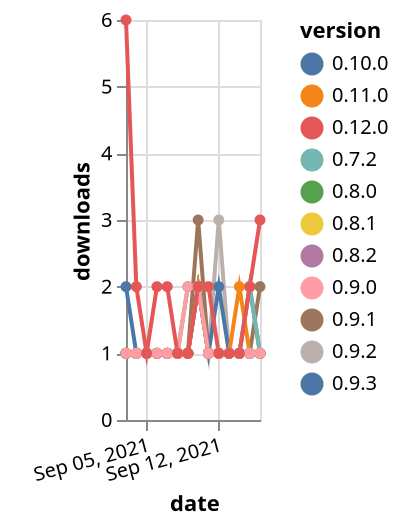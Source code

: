 {"$schema": "https://vega.github.io/schema/vega-lite/v5.json", "description": "A simple bar chart with embedded data.", "data": {"values": [{"date": "2021-09-03", "total": 309, "delta": 1, "version": "0.9.2"}, {"date": "2021-09-04", "total": 310, "delta": 1, "version": "0.9.2"}, {"date": "2021-09-05", "total": 311, "delta": 1, "version": "0.9.2"}, {"date": "2021-09-06", "total": 312, "delta": 1, "version": "0.9.2"}, {"date": "2021-09-07", "total": 313, "delta": 1, "version": "0.9.2"}, {"date": "2021-09-08", "total": 314, "delta": 1, "version": "0.9.2"}, {"date": "2021-09-09", "total": 315, "delta": 1, "version": "0.9.2"}, {"date": "2021-09-10", "total": 317, "delta": 2, "version": "0.9.2"}, {"date": "2021-09-11", "total": 318, "delta": 1, "version": "0.9.2"}, {"date": "2021-09-12", "total": 321, "delta": 3, "version": "0.9.2"}, {"date": "2021-09-13", "total": 322, "delta": 1, "version": "0.9.2"}, {"date": "2021-09-14", "total": 323, "delta": 1, "version": "0.9.2"}, {"date": "2021-09-15", "total": 324, "delta": 1, "version": "0.9.2"}, {"date": "2021-09-16", "total": 325, "delta": 1, "version": "0.9.2"}, {"date": "2021-09-03", "total": 162, "delta": 1, "version": "0.8.1"}, {"date": "2021-09-04", "total": 163, "delta": 1, "version": "0.8.1"}, {"date": "2021-09-05", "total": 164, "delta": 1, "version": "0.8.1"}, {"date": "2021-09-06", "total": 165, "delta": 1, "version": "0.8.1"}, {"date": "2021-09-07", "total": 166, "delta": 1, "version": "0.8.1"}, {"date": "2021-09-08", "total": 167, "delta": 1, "version": "0.8.1"}, {"date": "2021-09-09", "total": 168, "delta": 1, "version": "0.8.1"}, {"date": "2021-09-10", "total": 170, "delta": 2, "version": "0.8.1"}, {"date": "2021-09-11", "total": 171, "delta": 1, "version": "0.8.1"}, {"date": "2021-09-12", "total": 172, "delta": 1, "version": "0.8.1"}, {"date": "2021-09-13", "total": 173, "delta": 1, "version": "0.8.1"}, {"date": "2021-09-14", "total": 174, "delta": 1, "version": "0.8.1"}, {"date": "2021-09-15", "total": 176, "delta": 2, "version": "0.8.1"}, {"date": "2021-09-16", "total": 177, "delta": 1, "version": "0.8.1"}, {"date": "2021-09-03", "total": 269, "delta": 1, "version": "0.8.2"}, {"date": "2021-09-04", "total": 270, "delta": 1, "version": "0.8.2"}, {"date": "2021-09-05", "total": 271, "delta": 1, "version": "0.8.2"}, {"date": "2021-09-06", "total": 272, "delta": 1, "version": "0.8.2"}, {"date": "2021-09-07", "total": 273, "delta": 1, "version": "0.8.2"}, {"date": "2021-09-08", "total": 274, "delta": 1, "version": "0.8.2"}, {"date": "2021-09-09", "total": 275, "delta": 1, "version": "0.8.2"}, {"date": "2021-09-10", "total": 277, "delta": 2, "version": "0.8.2"}, {"date": "2021-09-11", "total": 278, "delta": 1, "version": "0.8.2"}, {"date": "2021-09-12", "total": 279, "delta": 1, "version": "0.8.2"}, {"date": "2021-09-13", "total": 280, "delta": 1, "version": "0.8.2"}, {"date": "2021-09-14", "total": 281, "delta": 1, "version": "0.8.2"}, {"date": "2021-09-15", "total": 283, "delta": 2, "version": "0.8.2"}, {"date": "2021-09-16", "total": 284, "delta": 1, "version": "0.8.2"}, {"date": "2021-09-03", "total": 130, "delta": 2, "version": "0.10.0"}, {"date": "2021-09-04", "total": 131, "delta": 1, "version": "0.10.0"}, {"date": "2021-09-05", "total": 132, "delta": 1, "version": "0.10.0"}, {"date": "2021-09-06", "total": 133, "delta": 1, "version": "0.10.0"}, {"date": "2021-09-07", "total": 134, "delta": 1, "version": "0.10.0"}, {"date": "2021-09-08", "total": 135, "delta": 1, "version": "0.10.0"}, {"date": "2021-09-09", "total": 136, "delta": 1, "version": "0.10.0"}, {"date": "2021-09-10", "total": 138, "delta": 2, "version": "0.10.0"}, {"date": "2021-09-11", "total": 139, "delta": 1, "version": "0.10.0"}, {"date": "2021-09-12", "total": 140, "delta": 1, "version": "0.10.0"}, {"date": "2021-09-13", "total": 141, "delta": 1, "version": "0.10.0"}, {"date": "2021-09-14", "total": 142, "delta": 1, "version": "0.10.0"}, {"date": "2021-09-15", "total": 143, "delta": 1, "version": "0.10.0"}, {"date": "2021-09-16", "total": 144, "delta": 1, "version": "0.10.0"}, {"date": "2021-09-03", "total": 168, "delta": 1, "version": "0.9.1"}, {"date": "2021-09-04", "total": 169, "delta": 1, "version": "0.9.1"}, {"date": "2021-09-05", "total": 170, "delta": 1, "version": "0.9.1"}, {"date": "2021-09-06", "total": 171, "delta": 1, "version": "0.9.1"}, {"date": "2021-09-07", "total": 172, "delta": 1, "version": "0.9.1"}, {"date": "2021-09-08", "total": 173, "delta": 1, "version": "0.9.1"}, {"date": "2021-09-09", "total": 174, "delta": 1, "version": "0.9.1"}, {"date": "2021-09-10", "total": 177, "delta": 3, "version": "0.9.1"}, {"date": "2021-09-11", "total": 178, "delta": 1, "version": "0.9.1"}, {"date": "2021-09-12", "total": 179, "delta": 1, "version": "0.9.1"}, {"date": "2021-09-13", "total": 180, "delta": 1, "version": "0.9.1"}, {"date": "2021-09-14", "total": 181, "delta": 1, "version": "0.9.1"}, {"date": "2021-09-15", "total": 182, "delta": 1, "version": "0.9.1"}, {"date": "2021-09-16", "total": 184, "delta": 2, "version": "0.9.1"}, {"date": "2021-09-03", "total": 163, "delta": 1, "version": "0.8.0"}, {"date": "2021-09-04", "total": 164, "delta": 1, "version": "0.8.0"}, {"date": "2021-09-05", "total": 165, "delta": 1, "version": "0.8.0"}, {"date": "2021-09-06", "total": 166, "delta": 1, "version": "0.8.0"}, {"date": "2021-09-07", "total": 167, "delta": 1, "version": "0.8.0"}, {"date": "2021-09-08", "total": 168, "delta": 1, "version": "0.8.0"}, {"date": "2021-09-09", "total": 170, "delta": 2, "version": "0.8.0"}, {"date": "2021-09-10", "total": 172, "delta": 2, "version": "0.8.0"}, {"date": "2021-09-11", "total": 173, "delta": 1, "version": "0.8.0"}, {"date": "2021-09-12", "total": 174, "delta": 1, "version": "0.8.0"}, {"date": "2021-09-13", "total": 175, "delta": 1, "version": "0.8.0"}, {"date": "2021-09-14", "total": 176, "delta": 1, "version": "0.8.0"}, {"date": "2021-09-15", "total": 177, "delta": 1, "version": "0.8.0"}, {"date": "2021-09-16", "total": 178, "delta": 1, "version": "0.8.0"}, {"date": "2021-09-03", "total": 180, "delta": 1, "version": "0.7.2"}, {"date": "2021-09-04", "total": 181, "delta": 1, "version": "0.7.2"}, {"date": "2021-09-05", "total": 182, "delta": 1, "version": "0.7.2"}, {"date": "2021-09-06", "total": 183, "delta": 1, "version": "0.7.2"}, {"date": "2021-09-07", "total": 184, "delta": 1, "version": "0.7.2"}, {"date": "2021-09-08", "total": 185, "delta": 1, "version": "0.7.2"}, {"date": "2021-09-09", "total": 186, "delta": 1, "version": "0.7.2"}, {"date": "2021-09-10", "total": 188, "delta": 2, "version": "0.7.2"}, {"date": "2021-09-11", "total": 189, "delta": 1, "version": "0.7.2"}, {"date": "2021-09-12", "total": 190, "delta": 1, "version": "0.7.2"}, {"date": "2021-09-13", "total": 191, "delta": 1, "version": "0.7.2"}, {"date": "2021-09-14", "total": 192, "delta": 1, "version": "0.7.2"}, {"date": "2021-09-15", "total": 194, "delta": 2, "version": "0.7.2"}, {"date": "2021-09-16", "total": 195, "delta": 1, "version": "0.7.2"}, {"date": "2021-09-03", "total": 161, "delta": 1, "version": "0.9.3"}, {"date": "2021-09-04", "total": 162, "delta": 1, "version": "0.9.3"}, {"date": "2021-09-05", "total": 163, "delta": 1, "version": "0.9.3"}, {"date": "2021-09-06", "total": 164, "delta": 1, "version": "0.9.3"}, {"date": "2021-09-07", "total": 165, "delta": 1, "version": "0.9.3"}, {"date": "2021-09-08", "total": 166, "delta": 1, "version": "0.9.3"}, {"date": "2021-09-09", "total": 167, "delta": 1, "version": "0.9.3"}, {"date": "2021-09-10", "total": 169, "delta": 2, "version": "0.9.3"}, {"date": "2021-09-11", "total": 170, "delta": 1, "version": "0.9.3"}, {"date": "2021-09-12", "total": 172, "delta": 2, "version": "0.9.3"}, {"date": "2021-09-13", "total": 173, "delta": 1, "version": "0.9.3"}, {"date": "2021-09-14", "total": 174, "delta": 1, "version": "0.9.3"}, {"date": "2021-09-15", "total": 175, "delta": 1, "version": "0.9.3"}, {"date": "2021-09-16", "total": 176, "delta": 1, "version": "0.9.3"}, {"date": "2021-09-03", "total": 129, "delta": 1, "version": "0.11.0"}, {"date": "2021-09-04", "total": 130, "delta": 1, "version": "0.11.0"}, {"date": "2021-09-05", "total": 131, "delta": 1, "version": "0.11.0"}, {"date": "2021-09-06", "total": 132, "delta": 1, "version": "0.11.0"}, {"date": "2021-09-07", "total": 133, "delta": 1, "version": "0.11.0"}, {"date": "2021-09-08", "total": 134, "delta": 1, "version": "0.11.0"}, {"date": "2021-09-09", "total": 135, "delta": 1, "version": "0.11.0"}, {"date": "2021-09-10", "total": 137, "delta": 2, "version": "0.11.0"}, {"date": "2021-09-11", "total": 138, "delta": 1, "version": "0.11.0"}, {"date": "2021-09-12", "total": 139, "delta": 1, "version": "0.11.0"}, {"date": "2021-09-13", "total": 140, "delta": 1, "version": "0.11.0"}, {"date": "2021-09-14", "total": 142, "delta": 2, "version": "0.11.0"}, {"date": "2021-09-15", "total": 143, "delta": 1, "version": "0.11.0"}, {"date": "2021-09-16", "total": 144, "delta": 1, "version": "0.11.0"}, {"date": "2021-09-03", "total": 161, "delta": 1, "version": "0.9.0"}, {"date": "2021-09-04", "total": 162, "delta": 1, "version": "0.9.0"}, {"date": "2021-09-05", "total": 163, "delta": 1, "version": "0.9.0"}, {"date": "2021-09-06", "total": 164, "delta": 1, "version": "0.9.0"}, {"date": "2021-09-07", "total": 165, "delta": 1, "version": "0.9.0"}, {"date": "2021-09-08", "total": 166, "delta": 1, "version": "0.9.0"}, {"date": "2021-09-09", "total": 168, "delta": 2, "version": "0.9.0"}, {"date": "2021-09-10", "total": 170, "delta": 2, "version": "0.9.0"}, {"date": "2021-09-11", "total": 171, "delta": 1, "version": "0.9.0"}, {"date": "2021-09-12", "total": 172, "delta": 1, "version": "0.9.0"}, {"date": "2021-09-13", "total": 173, "delta": 1, "version": "0.9.0"}, {"date": "2021-09-14", "total": 174, "delta": 1, "version": "0.9.0"}, {"date": "2021-09-15", "total": 175, "delta": 1, "version": "0.9.0"}, {"date": "2021-09-16", "total": 176, "delta": 1, "version": "0.9.0"}, {"date": "2021-09-03", "total": 108, "delta": 6, "version": "0.12.0"}, {"date": "2021-09-04", "total": 110, "delta": 2, "version": "0.12.0"}, {"date": "2021-09-05", "total": 111, "delta": 1, "version": "0.12.0"}, {"date": "2021-09-06", "total": 113, "delta": 2, "version": "0.12.0"}, {"date": "2021-09-07", "total": 115, "delta": 2, "version": "0.12.0"}, {"date": "2021-09-08", "total": 116, "delta": 1, "version": "0.12.0"}, {"date": "2021-09-09", "total": 117, "delta": 1, "version": "0.12.0"}, {"date": "2021-09-10", "total": 119, "delta": 2, "version": "0.12.0"}, {"date": "2021-09-11", "total": 121, "delta": 2, "version": "0.12.0"}, {"date": "2021-09-12", "total": 122, "delta": 1, "version": "0.12.0"}, {"date": "2021-09-13", "total": 123, "delta": 1, "version": "0.12.0"}, {"date": "2021-09-14", "total": 124, "delta": 1, "version": "0.12.0"}, {"date": "2021-09-15", "total": 126, "delta": 2, "version": "0.12.0"}, {"date": "2021-09-16", "total": 129, "delta": 3, "version": "0.12.0"}]}, "width": "container", "mark": {"type": "line", "point": {"filled": true}}, "encoding": {"x": {"field": "date", "type": "temporal", "timeUnit": "yearmonthdate", "title": "date", "axis": {"labelAngle": -15}}, "y": {"field": "delta", "type": "quantitative", "title": "downloads"}, "color": {"field": "version", "type": "nominal"}, "tooltip": {"field": "delta"}}}